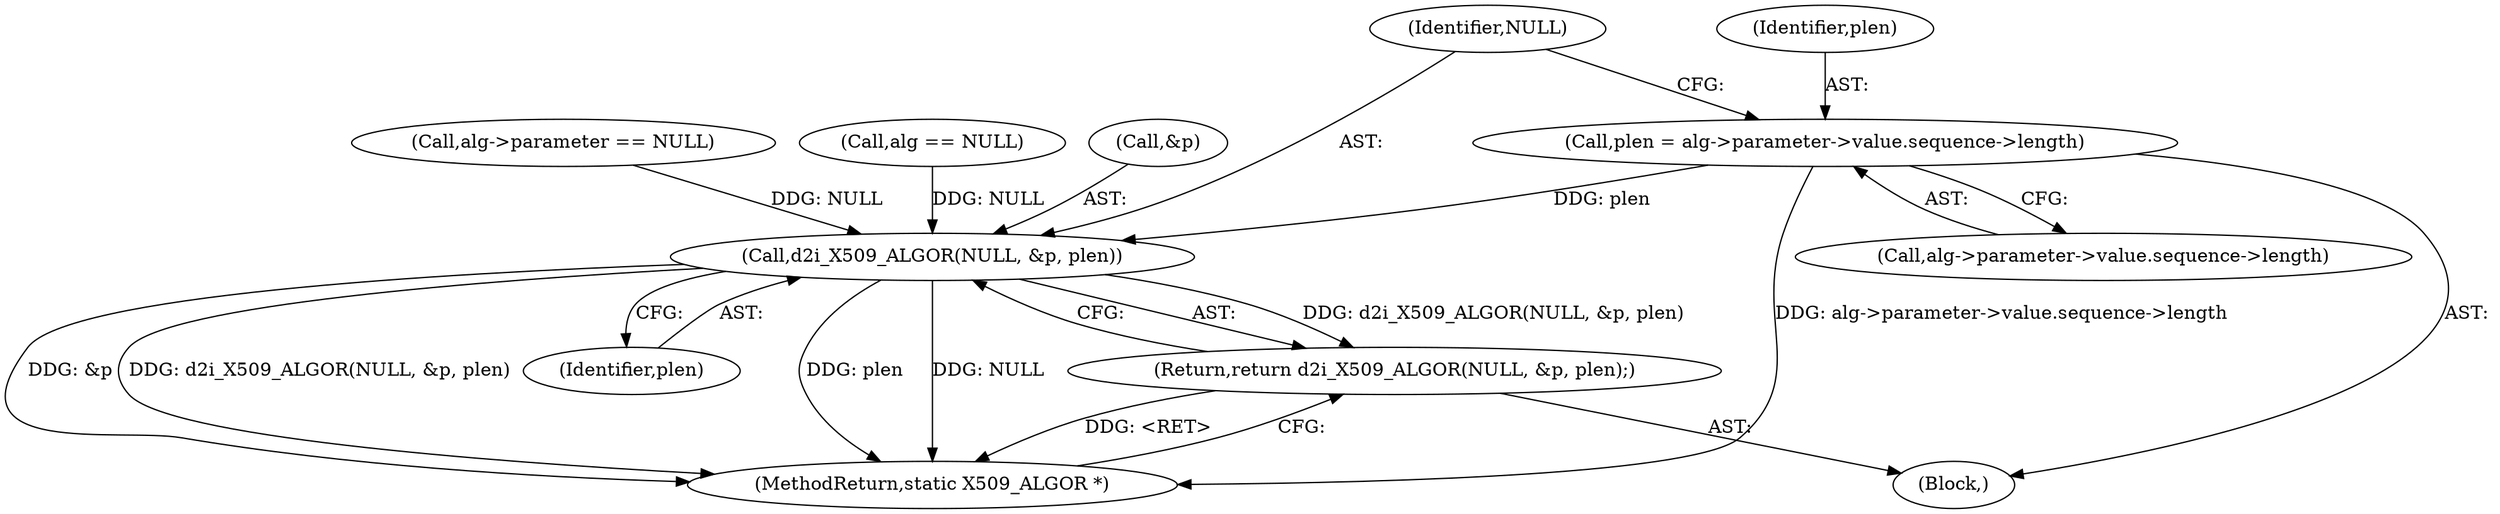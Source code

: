 digraph "0_openssl_c394a488942387246653833359a5c94b5832674e@pointer" {
"1000147" [label="(Call,plen = alg->parameter->value.sequence->length)"];
"1000159" [label="(Call,d2i_X509_ALGOR(NULL, &p, plen))"];
"1000158" [label="(Return,return d2i_X509_ALGOR(NULL, &p, plen);)"];
"1000160" [label="(Identifier,NULL)"];
"1000147" [label="(Call,plen = alg->parameter->value.sequence->length)"];
"1000159" [label="(Call,d2i_X509_ALGOR(NULL, &p, plen))"];
"1000149" [label="(Call,alg->parameter->value.sequence->length)"];
"1000148" [label="(Identifier,plen)"];
"1000110" [label="(Call,alg->parameter == NULL)"];
"1000107" [label="(Call,alg == NULL)"];
"1000102" [label="(Block,)"];
"1000164" [label="(MethodReturn,static X509_ALGOR *)"];
"1000158" [label="(Return,return d2i_X509_ALGOR(NULL, &p, plen);)"];
"1000163" [label="(Identifier,plen)"];
"1000161" [label="(Call,&p)"];
"1000147" -> "1000102"  [label="AST: "];
"1000147" -> "1000149"  [label="CFG: "];
"1000148" -> "1000147"  [label="AST: "];
"1000149" -> "1000147"  [label="AST: "];
"1000160" -> "1000147"  [label="CFG: "];
"1000147" -> "1000164"  [label="DDG: alg->parameter->value.sequence->length"];
"1000147" -> "1000159"  [label="DDG: plen"];
"1000159" -> "1000158"  [label="AST: "];
"1000159" -> "1000163"  [label="CFG: "];
"1000160" -> "1000159"  [label="AST: "];
"1000161" -> "1000159"  [label="AST: "];
"1000163" -> "1000159"  [label="AST: "];
"1000158" -> "1000159"  [label="CFG: "];
"1000159" -> "1000164"  [label="DDG: d2i_X509_ALGOR(NULL, &p, plen)"];
"1000159" -> "1000164"  [label="DDG: plen"];
"1000159" -> "1000164"  [label="DDG: NULL"];
"1000159" -> "1000164"  [label="DDG: &p"];
"1000159" -> "1000158"  [label="DDG: d2i_X509_ALGOR(NULL, &p, plen)"];
"1000110" -> "1000159"  [label="DDG: NULL"];
"1000107" -> "1000159"  [label="DDG: NULL"];
"1000158" -> "1000102"  [label="AST: "];
"1000164" -> "1000158"  [label="CFG: "];
"1000158" -> "1000164"  [label="DDG: <RET>"];
}
